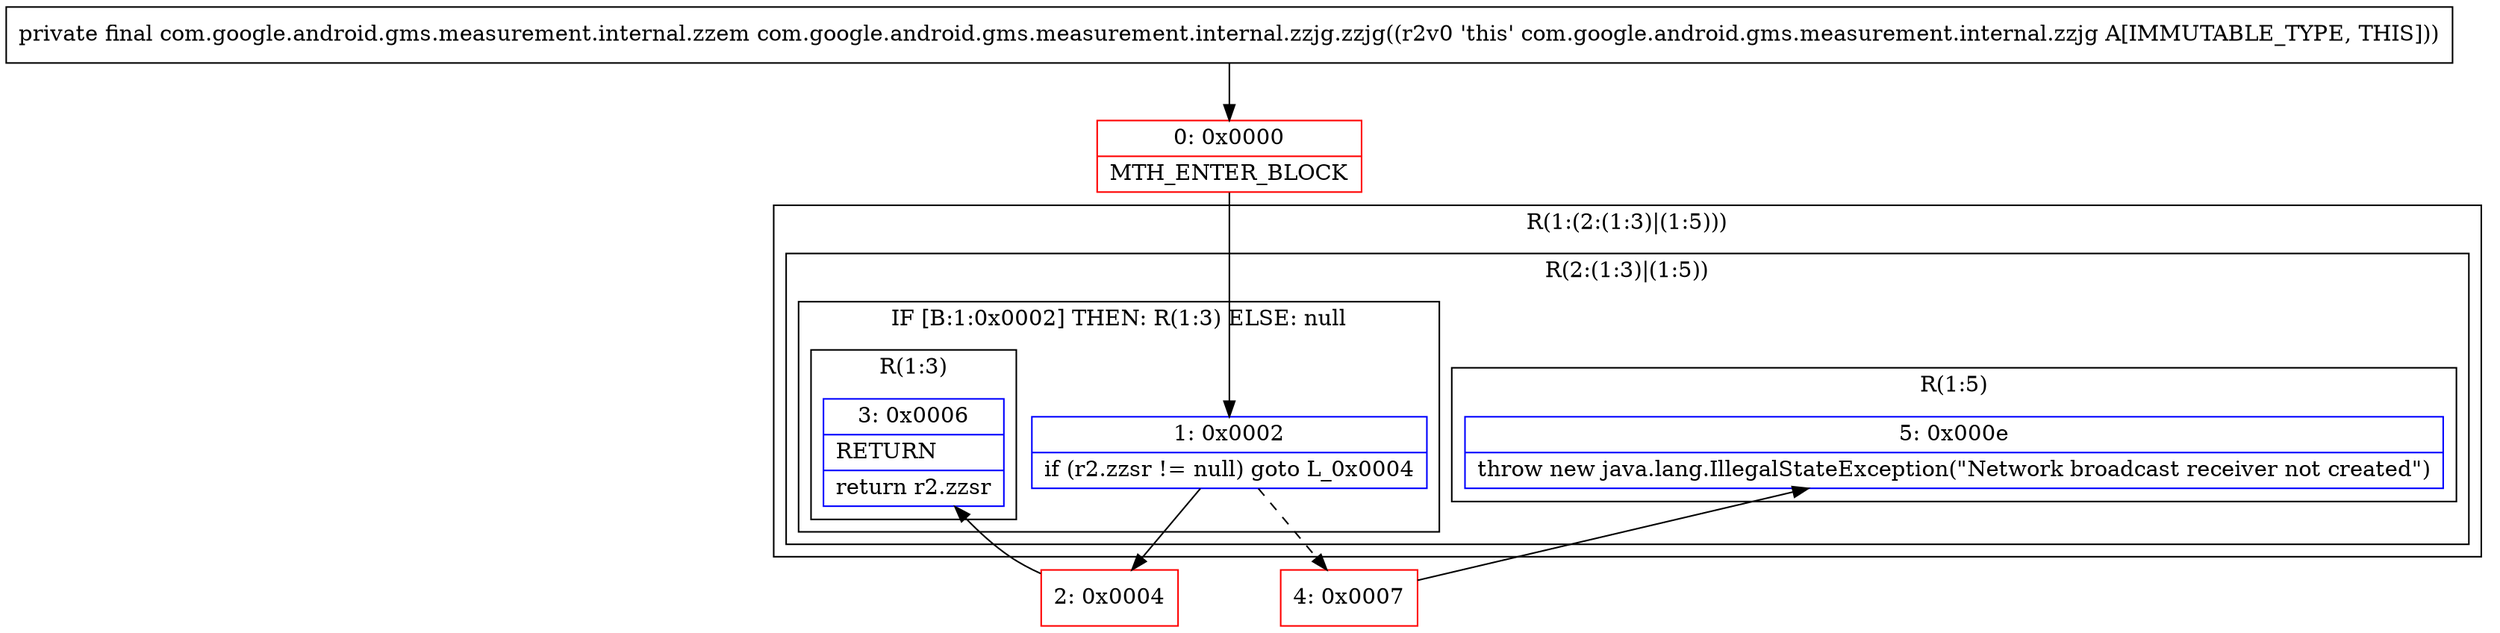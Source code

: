 digraph "CFG forcom.google.android.gms.measurement.internal.zzjg.zzjg()Lcom\/google\/android\/gms\/measurement\/internal\/zzem;" {
subgraph cluster_Region_972175402 {
label = "R(1:(2:(1:3)|(1:5)))";
node [shape=record,color=blue];
subgraph cluster_Region_1815324290 {
label = "R(2:(1:3)|(1:5))";
node [shape=record,color=blue];
subgraph cluster_IfRegion_162938030 {
label = "IF [B:1:0x0002] THEN: R(1:3) ELSE: null";
node [shape=record,color=blue];
Node_1 [shape=record,label="{1\:\ 0x0002|if (r2.zzsr != null) goto L_0x0004\l}"];
subgraph cluster_Region_1468561474 {
label = "R(1:3)";
node [shape=record,color=blue];
Node_3 [shape=record,label="{3\:\ 0x0006|RETURN\l|return r2.zzsr\l}"];
}
}
subgraph cluster_Region_2140350961 {
label = "R(1:5)";
node [shape=record,color=blue];
Node_5 [shape=record,label="{5\:\ 0x000e|throw new java.lang.IllegalStateException(\"Network broadcast receiver not created\")\l}"];
}
}
}
Node_0 [shape=record,color=red,label="{0\:\ 0x0000|MTH_ENTER_BLOCK\l}"];
Node_2 [shape=record,color=red,label="{2\:\ 0x0004}"];
Node_4 [shape=record,color=red,label="{4\:\ 0x0007}"];
MethodNode[shape=record,label="{private final com.google.android.gms.measurement.internal.zzem com.google.android.gms.measurement.internal.zzjg.zzjg((r2v0 'this' com.google.android.gms.measurement.internal.zzjg A[IMMUTABLE_TYPE, THIS])) }"];
MethodNode -> Node_0;
Node_1 -> Node_2;
Node_1 -> Node_4[style=dashed];
Node_0 -> Node_1;
Node_2 -> Node_3;
Node_4 -> Node_5;
}

